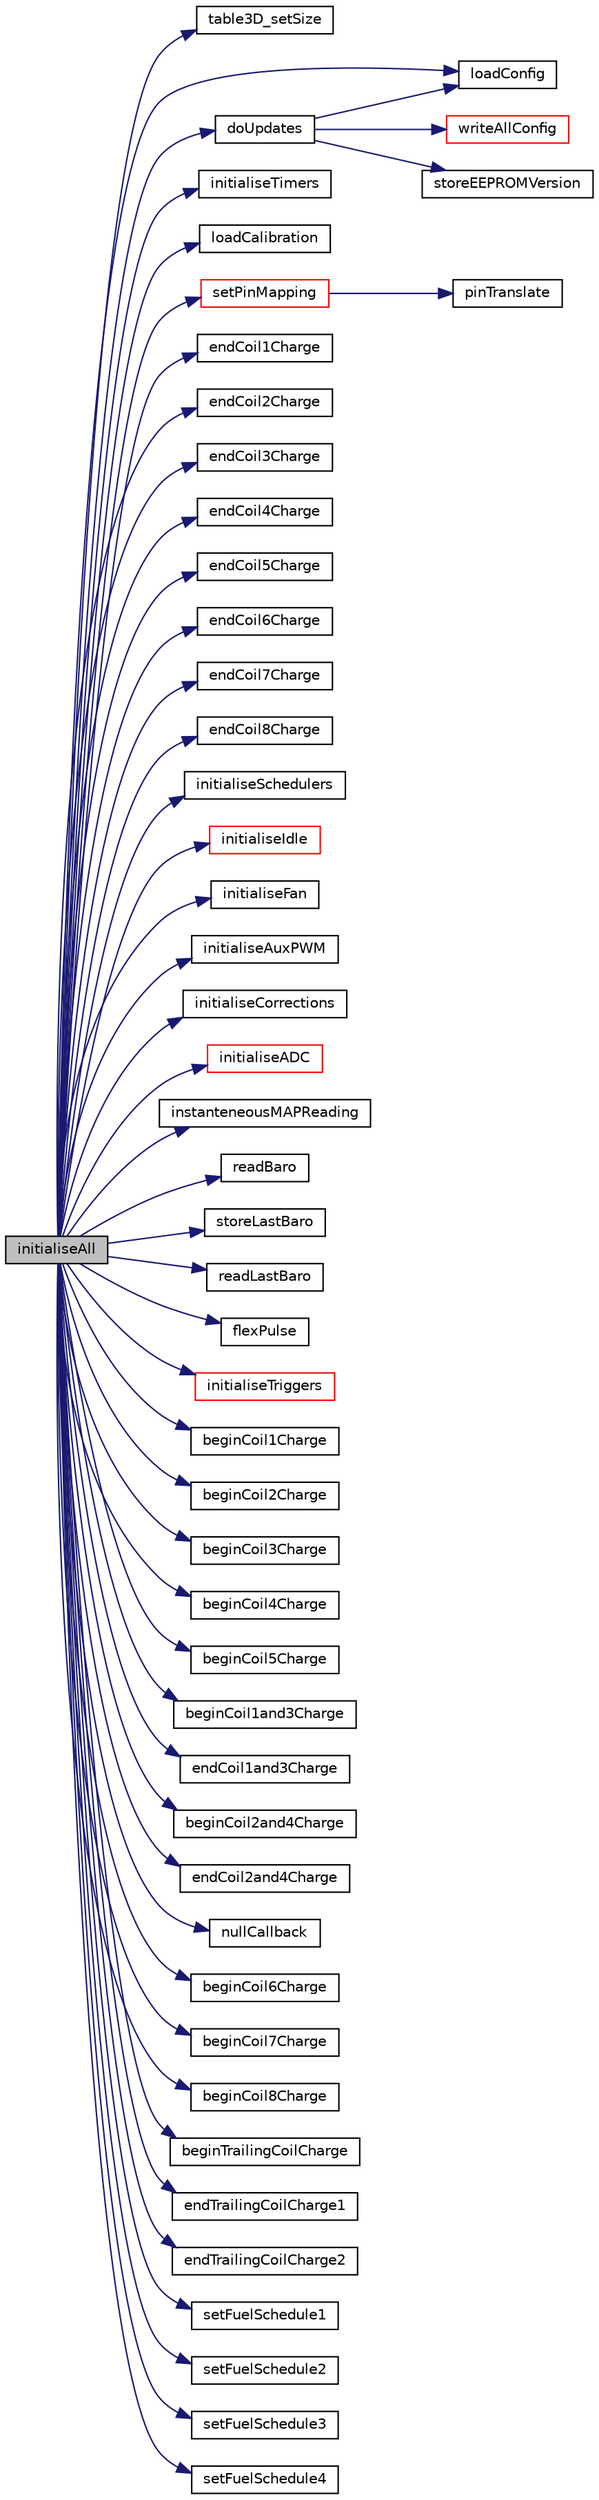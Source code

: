 digraph "initialiseAll"
{
 // LATEX_PDF_SIZE
  edge [fontname="Helvetica",fontsize="10",labelfontname="Helvetica",labelfontsize="10"];
  node [fontname="Helvetica",fontsize="10",shape=record];
  rankdir="LR";
  Node0 [label="initialiseAll",height=0.2,width=0.4,color="black", fillcolor="grey75", style="filled", fontcolor="black",tooltip=" "];
  Node0 -> Node1 [color="midnightblue",fontsize="10",style="solid",fontname="Helvetica"];
  Node1 [label="table3D_setSize",height=0.2,width=0.4,color="black", fillcolor="white", style="filled",URL="$table_8h.html#a4fff98d22db63bf11f5bf49ec60d31c7",tooltip=" "];
  Node0 -> Node2 [color="midnightblue",fontsize="10",style="solid",fontname="Helvetica"];
  Node2 [label="loadConfig",height=0.2,width=0.4,color="black", fillcolor="white", style="filled",URL="$storage_8h.html#ad5ed6ddd9940c0097cc91774056df1c2",tooltip=" "];
  Node0 -> Node3 [color="midnightblue",fontsize="10",style="solid",fontname="Helvetica"];
  Node3 [label="doUpdates",height=0.2,width=0.4,color="black", fillcolor="white", style="filled",URL="$updates_8h.html#ace4f6db079412afb6f5e07de0ba0e45e",tooltip=" "];
  Node3 -> Node4 [color="midnightblue",fontsize="10",style="solid",fontname="Helvetica"];
  Node4 [label="writeAllConfig",height=0.2,width=0.4,color="red", fillcolor="white", style="filled",URL="$storage_8h.html#ac98869315dfb66d34ce1b2015f8afc40",tooltip=" "];
  Node3 -> Node6 [color="midnightblue",fontsize="10",style="solid",fontname="Helvetica"];
  Node6 [label="storeEEPROMVersion",height=0.2,width=0.4,color="black", fillcolor="white", style="filled",URL="$storage_8h.html#a3160da8d2e4e5126af369123c57eec55",tooltip=" "];
  Node3 -> Node2 [color="midnightblue",fontsize="10",style="solid",fontname="Helvetica"];
  Node0 -> Node7 [color="midnightblue",fontsize="10",style="solid",fontname="Helvetica"];
  Node7 [label="initialiseTimers",height=0.2,width=0.4,color="black", fillcolor="white", style="filled",URL="$timers_8h.html#a1810db7313ccf1b647a57d8c978c25c6",tooltip=" "];
  Node0 -> Node8 [color="midnightblue",fontsize="10",style="solid",fontname="Helvetica"];
  Node8 [label="loadCalibration",height=0.2,width=0.4,color="black", fillcolor="white", style="filled",URL="$storage_8h.html#a369be74b7836bb9eb5a57c95db8d3052",tooltip=" "];
  Node0 -> Node9 [color="midnightblue",fontsize="10",style="solid",fontname="Helvetica"];
  Node9 [label="setPinMapping",height=0.2,width=0.4,color="red", fillcolor="white", style="filled",URL="$init_8ino.html#a86db22b96dc0b6738580853545476dd7",tooltip=" "];
  Node9 -> Node10 [color="midnightblue",fontsize="10",style="solid",fontname="Helvetica"];
  Node10 [label="pinTranslate",height=0.2,width=0.4,color="black", fillcolor="white", style="filled",URL="$utils_8h.html#ab608460fe7e692f13759a8e8d208af81",tooltip=" "];
  Node0 -> Node12 [color="midnightblue",fontsize="10",style="solid",fontname="Helvetica"];
  Node12 [label="endCoil1Charge",height=0.2,width=0.4,color="black", fillcolor="white", style="filled",URL="$scheduled_i_o_8h.html#ad7e35a10f2e2961c345180ad47d5e5de",tooltip=" "];
  Node0 -> Node13 [color="midnightblue",fontsize="10",style="solid",fontname="Helvetica"];
  Node13 [label="endCoil2Charge",height=0.2,width=0.4,color="black", fillcolor="white", style="filled",URL="$scheduled_i_o_8h.html#a6805d98db9948de052d0ae7a82ef1e96",tooltip=" "];
  Node0 -> Node14 [color="midnightblue",fontsize="10",style="solid",fontname="Helvetica"];
  Node14 [label="endCoil3Charge",height=0.2,width=0.4,color="black", fillcolor="white", style="filled",URL="$scheduled_i_o_8h.html#a6145292aa56773025108b2ecd22444c2",tooltip=" "];
  Node0 -> Node15 [color="midnightblue",fontsize="10",style="solid",fontname="Helvetica"];
  Node15 [label="endCoil4Charge",height=0.2,width=0.4,color="black", fillcolor="white", style="filled",URL="$scheduled_i_o_8h.html#afdfbcd505571589eca16cf40fdd71431",tooltip=" "];
  Node0 -> Node16 [color="midnightblue",fontsize="10",style="solid",fontname="Helvetica"];
  Node16 [label="endCoil5Charge",height=0.2,width=0.4,color="black", fillcolor="white", style="filled",URL="$scheduled_i_o_8h.html#a9516aeb60f621698eb9357f6f283b35c",tooltip=" "];
  Node0 -> Node17 [color="midnightblue",fontsize="10",style="solid",fontname="Helvetica"];
  Node17 [label="endCoil6Charge",height=0.2,width=0.4,color="black", fillcolor="white", style="filled",URL="$scheduled_i_o_8h.html#ae47aa998727ab8aba5355fca1fd3f01b",tooltip=" "];
  Node0 -> Node18 [color="midnightblue",fontsize="10",style="solid",fontname="Helvetica"];
  Node18 [label="endCoil7Charge",height=0.2,width=0.4,color="black", fillcolor="white", style="filled",URL="$scheduled_i_o_8h.html#a7a9c5e6729a869684c5fbe32cc0dd5fa",tooltip=" "];
  Node0 -> Node19 [color="midnightblue",fontsize="10",style="solid",fontname="Helvetica"];
  Node19 [label="endCoil8Charge",height=0.2,width=0.4,color="black", fillcolor="white", style="filled",URL="$scheduled_i_o_8h.html#afe0bdc03f79b17c926174845dc73491d",tooltip=" "];
  Node0 -> Node20 [color="midnightblue",fontsize="10",style="solid",fontname="Helvetica"];
  Node20 [label="initialiseSchedulers",height=0.2,width=0.4,color="black", fillcolor="white", style="filled",URL="$scheduler_8h.html#a96b6832dde269a23d3ca231c2e7e2e08",tooltip=" "];
  Node0 -> Node21 [color="midnightblue",fontsize="10",style="solid",fontname="Helvetica"];
  Node21 [label="initialiseIdle",height=0.2,width=0.4,color="red", fillcolor="white", style="filled",URL="$idle_8h.html#aca4d348119424a7474843489e1b62b3c",tooltip=" "];
  Node0 -> Node24 [color="midnightblue",fontsize="10",style="solid",fontname="Helvetica"];
  Node24 [label="initialiseFan",height=0.2,width=0.4,color="black", fillcolor="white", style="filled",URL="$auxiliaries_8h.html#a1ae70a247d788207e39e41849fa4b6a3",tooltip=" "];
  Node0 -> Node25 [color="midnightblue",fontsize="10",style="solid",fontname="Helvetica"];
  Node25 [label="initialiseAuxPWM",height=0.2,width=0.4,color="black", fillcolor="white", style="filled",URL="$auxiliaries_8h.html#a058a74aeacf1d90199b5022c2e0006e6",tooltip=" "];
  Node0 -> Node26 [color="midnightblue",fontsize="10",style="solid",fontname="Helvetica"];
  Node26 [label="initialiseCorrections",height=0.2,width=0.4,color="black", fillcolor="white", style="filled",URL="$corrections_8h.html#ad43d145920da658dbdf1ca61437bdd65",tooltip=" "];
  Node0 -> Node27 [color="midnightblue",fontsize="10",style="solid",fontname="Helvetica"];
  Node27 [label="initialiseADC",height=0.2,width=0.4,color="red", fillcolor="white", style="filled",URL="$sensors_8h.html#a73c5e9627f05d5ad6eac06b8dc05a02b",tooltip=" "];
  Node0 -> Node29 [color="midnightblue",fontsize="10",style="solid",fontname="Helvetica"];
  Node29 [label="instanteneousMAPReading",height=0.2,width=0.4,color="black", fillcolor="white", style="filled",URL="$sensors_8h.html#adce2419f4d2fdb9179dfc6cee874cbce",tooltip=" "];
  Node0 -> Node30 [color="midnightblue",fontsize="10",style="solid",fontname="Helvetica"];
  Node30 [label="readBaro",height=0.2,width=0.4,color="black", fillcolor="white", style="filled",URL="$sensors_8h.html#a7af34132dd44d54c84eb42dfc7d722c9",tooltip=" "];
  Node0 -> Node31 [color="midnightblue",fontsize="10",style="solid",fontname="Helvetica"];
  Node31 [label="storeLastBaro",height=0.2,width=0.4,color="black", fillcolor="white", style="filled",URL="$storage_8h.html#ae0b063b0b13b59184d21d345582fea84",tooltip=" "];
  Node0 -> Node32 [color="midnightblue",fontsize="10",style="solid",fontname="Helvetica"];
  Node32 [label="readLastBaro",height=0.2,width=0.4,color="black", fillcolor="white", style="filled",URL="$storage_8h.html#a2a0d3fa76548baa671184809ce8440ba",tooltip=" "];
  Node0 -> Node33 [color="midnightblue",fontsize="10",style="solid",fontname="Helvetica"];
  Node33 [label="flexPulse",height=0.2,width=0.4,color="black", fillcolor="white", style="filled",URL="$sensors_8h.html#afc4c1603c3188812d718d348d28cf276",tooltip=" "];
  Node0 -> Node34 [color="midnightblue",fontsize="10",style="solid",fontname="Helvetica"];
  Node34 [label="initialiseTriggers",height=0.2,width=0.4,color="red", fillcolor="white", style="filled",URL="$init_8ino.html#a88674b99a08fb6841af61763600797cd",tooltip=" "];
  Node0 -> Node133 [color="midnightblue",fontsize="10",style="solid",fontname="Helvetica"];
  Node133 [label="beginCoil1Charge",height=0.2,width=0.4,color="black", fillcolor="white", style="filled",URL="$scheduled_i_o_8h.html#acf25f256ada83e0792477503d2da9a35",tooltip=" "];
  Node0 -> Node134 [color="midnightblue",fontsize="10",style="solid",fontname="Helvetica"];
  Node134 [label="beginCoil2Charge",height=0.2,width=0.4,color="black", fillcolor="white", style="filled",URL="$scheduled_i_o_8h.html#a0a629b44923100e7cc3267ba0c5c0979",tooltip=" "];
  Node0 -> Node135 [color="midnightblue",fontsize="10",style="solid",fontname="Helvetica"];
  Node135 [label="beginCoil3Charge",height=0.2,width=0.4,color="black", fillcolor="white", style="filled",URL="$scheduled_i_o_8h.html#ae415855f4dde3c92b5ad00e0f4df02c9",tooltip=" "];
  Node0 -> Node136 [color="midnightblue",fontsize="10",style="solid",fontname="Helvetica"];
  Node136 [label="beginCoil4Charge",height=0.2,width=0.4,color="black", fillcolor="white", style="filled",URL="$scheduled_i_o_8h.html#a9943314d8d7921de326005af97c9591e",tooltip=" "];
  Node0 -> Node137 [color="midnightblue",fontsize="10",style="solid",fontname="Helvetica"];
  Node137 [label="beginCoil5Charge",height=0.2,width=0.4,color="black", fillcolor="white", style="filled",URL="$scheduled_i_o_8h.html#a05b5730ef36f0e260a0024b362c1af32",tooltip=" "];
  Node0 -> Node138 [color="midnightblue",fontsize="10",style="solid",fontname="Helvetica"];
  Node138 [label="beginCoil1and3Charge",height=0.2,width=0.4,color="black", fillcolor="white", style="filled",URL="$scheduled_i_o_8h.html#a6fba542e23d95898722be7a7591d8eae",tooltip=" "];
  Node0 -> Node139 [color="midnightblue",fontsize="10",style="solid",fontname="Helvetica"];
  Node139 [label="endCoil1and3Charge",height=0.2,width=0.4,color="black", fillcolor="white", style="filled",URL="$scheduled_i_o_8h.html#a4558d0273f058799ce3eab86f67a0804",tooltip=" "];
  Node0 -> Node140 [color="midnightblue",fontsize="10",style="solid",fontname="Helvetica"];
  Node140 [label="beginCoil2and4Charge",height=0.2,width=0.4,color="black", fillcolor="white", style="filled",URL="$scheduled_i_o_8h.html#a8c4dcb8a1c70181dde711c617360bb38",tooltip=" "];
  Node0 -> Node141 [color="midnightblue",fontsize="10",style="solid",fontname="Helvetica"];
  Node141 [label="endCoil2and4Charge",height=0.2,width=0.4,color="black", fillcolor="white", style="filled",URL="$scheduled_i_o_8h.html#a00e299f0bbebf546830bdf42afeb36b6",tooltip=" "];
  Node0 -> Node142 [color="midnightblue",fontsize="10",style="solid",fontname="Helvetica"];
  Node142 [label="nullCallback",height=0.2,width=0.4,color="black", fillcolor="white", style="filled",URL="$scheduled_i_o_8h.html#a34032325b571ff60682217adbf73ad37",tooltip=" "];
  Node0 -> Node143 [color="midnightblue",fontsize="10",style="solid",fontname="Helvetica"];
  Node143 [label="beginCoil6Charge",height=0.2,width=0.4,color="black", fillcolor="white", style="filled",URL="$scheduled_i_o_8h.html#adf24b72ad6886167d0959c71da84c159",tooltip=" "];
  Node0 -> Node144 [color="midnightblue",fontsize="10",style="solid",fontname="Helvetica"];
  Node144 [label="beginCoil7Charge",height=0.2,width=0.4,color="black", fillcolor="white", style="filled",URL="$scheduled_i_o_8h.html#a6c0e8ea097a33f425e164313a059884f",tooltip=" "];
  Node0 -> Node145 [color="midnightblue",fontsize="10",style="solid",fontname="Helvetica"];
  Node145 [label="beginCoil8Charge",height=0.2,width=0.4,color="black", fillcolor="white", style="filled",URL="$scheduled_i_o_8h.html#a86520d1a64970cb43cbdfc13223c3a1b",tooltip=" "];
  Node0 -> Node146 [color="midnightblue",fontsize="10",style="solid",fontname="Helvetica"];
  Node146 [label="beginTrailingCoilCharge",height=0.2,width=0.4,color="black", fillcolor="white", style="filled",URL="$scheduled_i_o_8h.html#a54f5c78849aff7ae581375346a002904",tooltip=" "];
  Node0 -> Node147 [color="midnightblue",fontsize="10",style="solid",fontname="Helvetica"];
  Node147 [label="endTrailingCoilCharge1",height=0.2,width=0.4,color="black", fillcolor="white", style="filled",URL="$scheduled_i_o_8h.html#a5203efc81b88e8a0a192871f3d7f0f32",tooltip=" "];
  Node0 -> Node148 [color="midnightblue",fontsize="10",style="solid",fontname="Helvetica"];
  Node148 [label="endTrailingCoilCharge2",height=0.2,width=0.4,color="black", fillcolor="white", style="filled",URL="$scheduled_i_o_8h.html#af0cc85b3a4a7b3eb78c4fb7d4ca0d2a5",tooltip=" "];
  Node0 -> Node149 [color="midnightblue",fontsize="10",style="solid",fontname="Helvetica"];
  Node149 [label="setFuelSchedule1",height=0.2,width=0.4,color="black", fillcolor="white", style="filled",URL="$scheduler_8h.html#a31914e5ee8df6e0abb871077045cd93b",tooltip=" "];
  Node0 -> Node150 [color="midnightblue",fontsize="10",style="solid",fontname="Helvetica"];
  Node150 [label="setFuelSchedule2",height=0.2,width=0.4,color="black", fillcolor="white", style="filled",URL="$scheduler_8h.html#a03bac4146cfa2c66842cd3e7333177ad",tooltip=" "];
  Node0 -> Node151 [color="midnightblue",fontsize="10",style="solid",fontname="Helvetica"];
  Node151 [label="setFuelSchedule3",height=0.2,width=0.4,color="black", fillcolor="white", style="filled",URL="$scheduler_8h.html#a65b6c9d1bcde031f0b9c780f8a7ea093",tooltip=" "];
  Node0 -> Node152 [color="midnightblue",fontsize="10",style="solid",fontname="Helvetica"];
  Node152 [label="setFuelSchedule4",height=0.2,width=0.4,color="black", fillcolor="white", style="filled",URL="$scheduler_8h.html#a3d450a0f92ffb281cb5f65e116f6433d",tooltip=" "];
}
